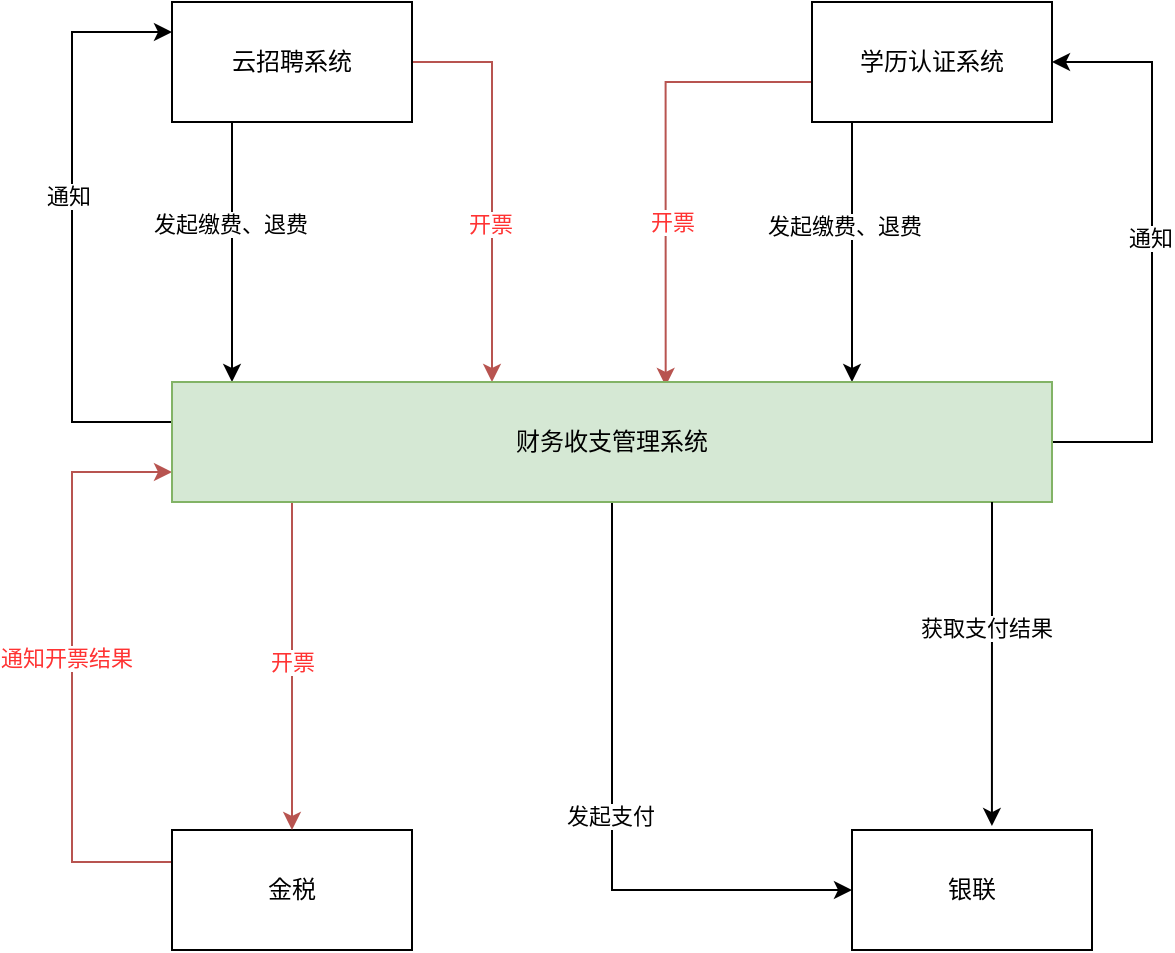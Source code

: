 <mxfile version="24.2.3" type="github">
  <diagram name="第 1 页" id="mmZgXKD3ZRKLnQviUQY3">
    <mxGraphModel dx="1434" dy="746" grid="1" gridSize="10" guides="1" tooltips="1" connect="1" arrows="1" fold="1" page="1" pageScale="1" pageWidth="827" pageHeight="1169" math="0" shadow="0">
      <root>
        <mxCell id="0" />
        <mxCell id="1" parent="0" />
        <mxCell id="rgHk43R0lnlLl56AyZZH-1" value="银联" style="rounded=0;whiteSpace=wrap;html=1;" vertex="1" parent="1">
          <mxGeometry x="530" y="494" width="120" height="60" as="geometry" />
        </mxCell>
        <mxCell id="rgHk43R0lnlLl56AyZZH-6" style="edgeStyle=orthogonalEdgeStyle;rounded=0;orthogonalLoop=1;jettySize=auto;html=1;" edge="1" parent="1" source="rgHk43R0lnlLl56AyZZH-2" target="rgHk43R0lnlLl56AyZZH-5">
          <mxGeometry relative="1" as="geometry">
            <Array as="points">
              <mxPoint x="530" y="240" />
              <mxPoint x="530" y="240" />
            </Array>
          </mxGeometry>
        </mxCell>
        <mxCell id="rgHk43R0lnlLl56AyZZH-7" value="发起缴费、退费" style="edgeLabel;html=1;align=center;verticalAlign=middle;resizable=0;points=[];" vertex="1" connectable="0" parent="rgHk43R0lnlLl56AyZZH-6">
          <mxGeometry x="-0.21" y="-4" relative="1" as="geometry">
            <mxPoint as="offset" />
          </mxGeometry>
        </mxCell>
        <mxCell id="rgHk43R0lnlLl56AyZZH-23" style="edgeStyle=orthogonalEdgeStyle;rounded=0;orthogonalLoop=1;jettySize=auto;html=1;entryX=0.561;entryY=0.033;entryDx=0;entryDy=0;entryPerimeter=0;fillColor=#f8cecc;strokeColor=#b85450;" edge="1" parent="1" source="rgHk43R0lnlLl56AyZZH-2" target="rgHk43R0lnlLl56AyZZH-5">
          <mxGeometry relative="1" as="geometry">
            <mxPoint x="440" y="260" as="targetPoint" />
            <Array as="points">
              <mxPoint x="437" y="120" />
            </Array>
          </mxGeometry>
        </mxCell>
        <mxCell id="rgHk43R0lnlLl56AyZZH-24" value="开票" style="edgeLabel;html=1;align=center;verticalAlign=middle;resizable=0;points=[];fontColor=#FF3333;" vertex="1" connectable="0" parent="rgHk43R0lnlLl56AyZZH-23">
          <mxGeometry x="0.098" y="3" relative="1" as="geometry">
            <mxPoint y="19" as="offset" />
          </mxGeometry>
        </mxCell>
        <mxCell id="rgHk43R0lnlLl56AyZZH-2" value="学历认证系统" style="rounded=0;whiteSpace=wrap;html=1;" vertex="1" parent="1">
          <mxGeometry x="510" y="80" width="120" height="60" as="geometry" />
        </mxCell>
        <mxCell id="rgHk43R0lnlLl56AyZZH-8" style="edgeStyle=orthogonalEdgeStyle;rounded=0;orthogonalLoop=1;jettySize=auto;html=1;" edge="1" parent="1">
          <mxGeometry relative="1" as="geometry">
            <mxPoint x="220" y="140" as="sourcePoint" />
            <mxPoint x="220" y="270" as="targetPoint" />
            <Array as="points">
              <mxPoint x="220" y="240" />
              <mxPoint x="220" y="240" />
            </Array>
          </mxGeometry>
        </mxCell>
        <mxCell id="rgHk43R0lnlLl56AyZZH-9" value="发起缴费、退费" style="edgeLabel;html=1;align=center;verticalAlign=middle;resizable=0;points=[];" vertex="1" connectable="0" parent="rgHk43R0lnlLl56AyZZH-8">
          <mxGeometry x="-0.217" y="-1" relative="1" as="geometry">
            <mxPoint as="offset" />
          </mxGeometry>
        </mxCell>
        <mxCell id="rgHk43R0lnlLl56AyZZH-21" style="edgeStyle=orthogonalEdgeStyle;rounded=0;orthogonalLoop=1;jettySize=auto;html=1;fillColor=#f8cecc;strokeColor=#b85450;" edge="1" parent="1" source="rgHk43R0lnlLl56AyZZH-3" target="rgHk43R0lnlLl56AyZZH-5">
          <mxGeometry relative="1" as="geometry">
            <mxPoint x="350" y="260" as="targetPoint" />
            <Array as="points">
              <mxPoint x="350" y="110" />
            </Array>
          </mxGeometry>
        </mxCell>
        <mxCell id="rgHk43R0lnlLl56AyZZH-22" value="开票" style="edgeLabel;html=1;align=center;verticalAlign=middle;resizable=0;points=[];fontColor=#FF3333;" vertex="1" connectable="0" parent="rgHk43R0lnlLl56AyZZH-21">
          <mxGeometry x="0.21" y="-1" relative="1" as="geometry">
            <mxPoint as="offset" />
          </mxGeometry>
        </mxCell>
        <mxCell id="rgHk43R0lnlLl56AyZZH-3" value="云招聘系统" style="rounded=0;whiteSpace=wrap;html=1;" vertex="1" parent="1">
          <mxGeometry x="190" y="80" width="120" height="60" as="geometry" />
        </mxCell>
        <mxCell id="rgHk43R0lnlLl56AyZZH-27" style="edgeStyle=orthogonalEdgeStyle;rounded=0;orthogonalLoop=1;jettySize=auto;html=1;entryX=0;entryY=0.75;entryDx=0;entryDy=0;fillColor=#f8cecc;strokeColor=#b85450;" edge="1" parent="1" source="rgHk43R0lnlLl56AyZZH-4" target="rgHk43R0lnlLl56AyZZH-5">
          <mxGeometry relative="1" as="geometry">
            <Array as="points">
              <mxPoint x="140" y="510" />
              <mxPoint x="140" y="315" />
            </Array>
          </mxGeometry>
        </mxCell>
        <mxCell id="rgHk43R0lnlLl56AyZZH-28" value="通知开票结果" style="edgeLabel;html=1;align=center;verticalAlign=middle;resizable=0;points=[];fontColor=#FF3333;" vertex="1" connectable="0" parent="rgHk43R0lnlLl56AyZZH-27">
          <mxGeometry x="0.029" y="3" relative="1" as="geometry">
            <mxPoint as="offset" />
          </mxGeometry>
        </mxCell>
        <mxCell id="rgHk43R0lnlLl56AyZZH-4" value="金税" style="rounded=0;whiteSpace=wrap;html=1;" vertex="1" parent="1">
          <mxGeometry x="190" y="494" width="120" height="60" as="geometry" />
        </mxCell>
        <mxCell id="rgHk43R0lnlLl56AyZZH-10" style="edgeStyle=orthogonalEdgeStyle;rounded=0;orthogonalLoop=1;jettySize=auto;html=1;" edge="1" parent="1" source="rgHk43R0lnlLl56AyZZH-5" target="rgHk43R0lnlLl56AyZZH-1">
          <mxGeometry relative="1" as="geometry">
            <Array as="points">
              <mxPoint x="410" y="524" />
            </Array>
          </mxGeometry>
        </mxCell>
        <mxCell id="rgHk43R0lnlLl56AyZZH-11" value="发起支付" style="edgeLabel;html=1;align=center;verticalAlign=middle;resizable=0;points=[];" vertex="1" connectable="0" parent="rgHk43R0lnlLl56AyZZH-10">
          <mxGeometry y="-1" relative="1" as="geometry">
            <mxPoint as="offset" />
          </mxGeometry>
        </mxCell>
        <mxCell id="rgHk43R0lnlLl56AyZZH-17" style="edgeStyle=orthogonalEdgeStyle;rounded=0;orthogonalLoop=1;jettySize=auto;html=1;entryX=1;entryY=0.5;entryDx=0;entryDy=0;" edge="1" parent="1" source="rgHk43R0lnlLl56AyZZH-5" target="rgHk43R0lnlLl56AyZZH-2">
          <mxGeometry relative="1" as="geometry">
            <Array as="points">
              <mxPoint x="680" y="300" />
              <mxPoint x="680" y="110" />
            </Array>
          </mxGeometry>
        </mxCell>
        <mxCell id="rgHk43R0lnlLl56AyZZH-18" value="通知" style="edgeLabel;html=1;align=center;verticalAlign=middle;resizable=0;points=[];" vertex="1" connectable="0" parent="rgHk43R0lnlLl56AyZZH-17">
          <mxGeometry x="0.048" y="1" relative="1" as="geometry">
            <mxPoint as="offset" />
          </mxGeometry>
        </mxCell>
        <mxCell id="rgHk43R0lnlLl56AyZZH-19" style="edgeStyle=orthogonalEdgeStyle;rounded=0;orthogonalLoop=1;jettySize=auto;html=1;entryX=0;entryY=0.25;entryDx=0;entryDy=0;" edge="1" parent="1" source="rgHk43R0lnlLl56AyZZH-5" target="rgHk43R0lnlLl56AyZZH-3">
          <mxGeometry relative="1" as="geometry">
            <Array as="points">
              <mxPoint x="140" y="290" />
              <mxPoint x="140" y="95" />
            </Array>
          </mxGeometry>
        </mxCell>
        <mxCell id="rgHk43R0lnlLl56AyZZH-20" value="通知" style="edgeLabel;html=1;align=center;verticalAlign=middle;resizable=0;points=[];" vertex="1" connectable="0" parent="rgHk43R0lnlLl56AyZZH-19">
          <mxGeometry x="0.11" y="2" relative="1" as="geometry">
            <mxPoint as="offset" />
          </mxGeometry>
        </mxCell>
        <mxCell id="rgHk43R0lnlLl56AyZZH-25" style="edgeStyle=orthogonalEdgeStyle;rounded=0;orthogonalLoop=1;jettySize=auto;html=1;fillColor=#f8cecc;strokeColor=#b85450;" edge="1" parent="1" source="rgHk43R0lnlLl56AyZZH-5" target="rgHk43R0lnlLl56AyZZH-4">
          <mxGeometry relative="1" as="geometry">
            <Array as="points">
              <mxPoint x="250" y="360" />
              <mxPoint x="250" y="360" />
            </Array>
          </mxGeometry>
        </mxCell>
        <mxCell id="rgHk43R0lnlLl56AyZZH-26" value="开票" style="edgeLabel;html=1;align=center;verticalAlign=middle;resizable=0;points=[];fontColor=#FF3333;" vertex="1" connectable="0" parent="rgHk43R0lnlLl56AyZZH-25">
          <mxGeometry x="-0.024" relative="1" as="geometry">
            <mxPoint as="offset" />
          </mxGeometry>
        </mxCell>
        <mxCell id="rgHk43R0lnlLl56AyZZH-5" value="财务收支管理系统" style="rounded=0;whiteSpace=wrap;html=1;fillColor=#d5e8d4;strokeColor=#82b366;" vertex="1" parent="1">
          <mxGeometry x="190" y="270" width="440" height="60" as="geometry" />
        </mxCell>
        <mxCell id="rgHk43R0lnlLl56AyZZH-13" style="edgeStyle=orthogonalEdgeStyle;rounded=0;orthogonalLoop=1;jettySize=auto;html=1;entryX=0.583;entryY=-0.033;entryDx=0;entryDy=0;entryPerimeter=0;" edge="1" parent="1" source="rgHk43R0lnlLl56AyZZH-5" target="rgHk43R0lnlLl56AyZZH-1">
          <mxGeometry relative="1" as="geometry">
            <Array as="points">
              <mxPoint x="600" y="350" />
              <mxPoint x="600" y="350" />
            </Array>
          </mxGeometry>
        </mxCell>
        <mxCell id="rgHk43R0lnlLl56AyZZH-14" value="获取支付结果" style="edgeLabel;html=1;align=center;verticalAlign=middle;resizable=0;points=[];" vertex="1" connectable="0" parent="rgHk43R0lnlLl56AyZZH-13">
          <mxGeometry x="-0.222" y="-3" relative="1" as="geometry">
            <mxPoint as="offset" />
          </mxGeometry>
        </mxCell>
      </root>
    </mxGraphModel>
  </diagram>
</mxfile>
